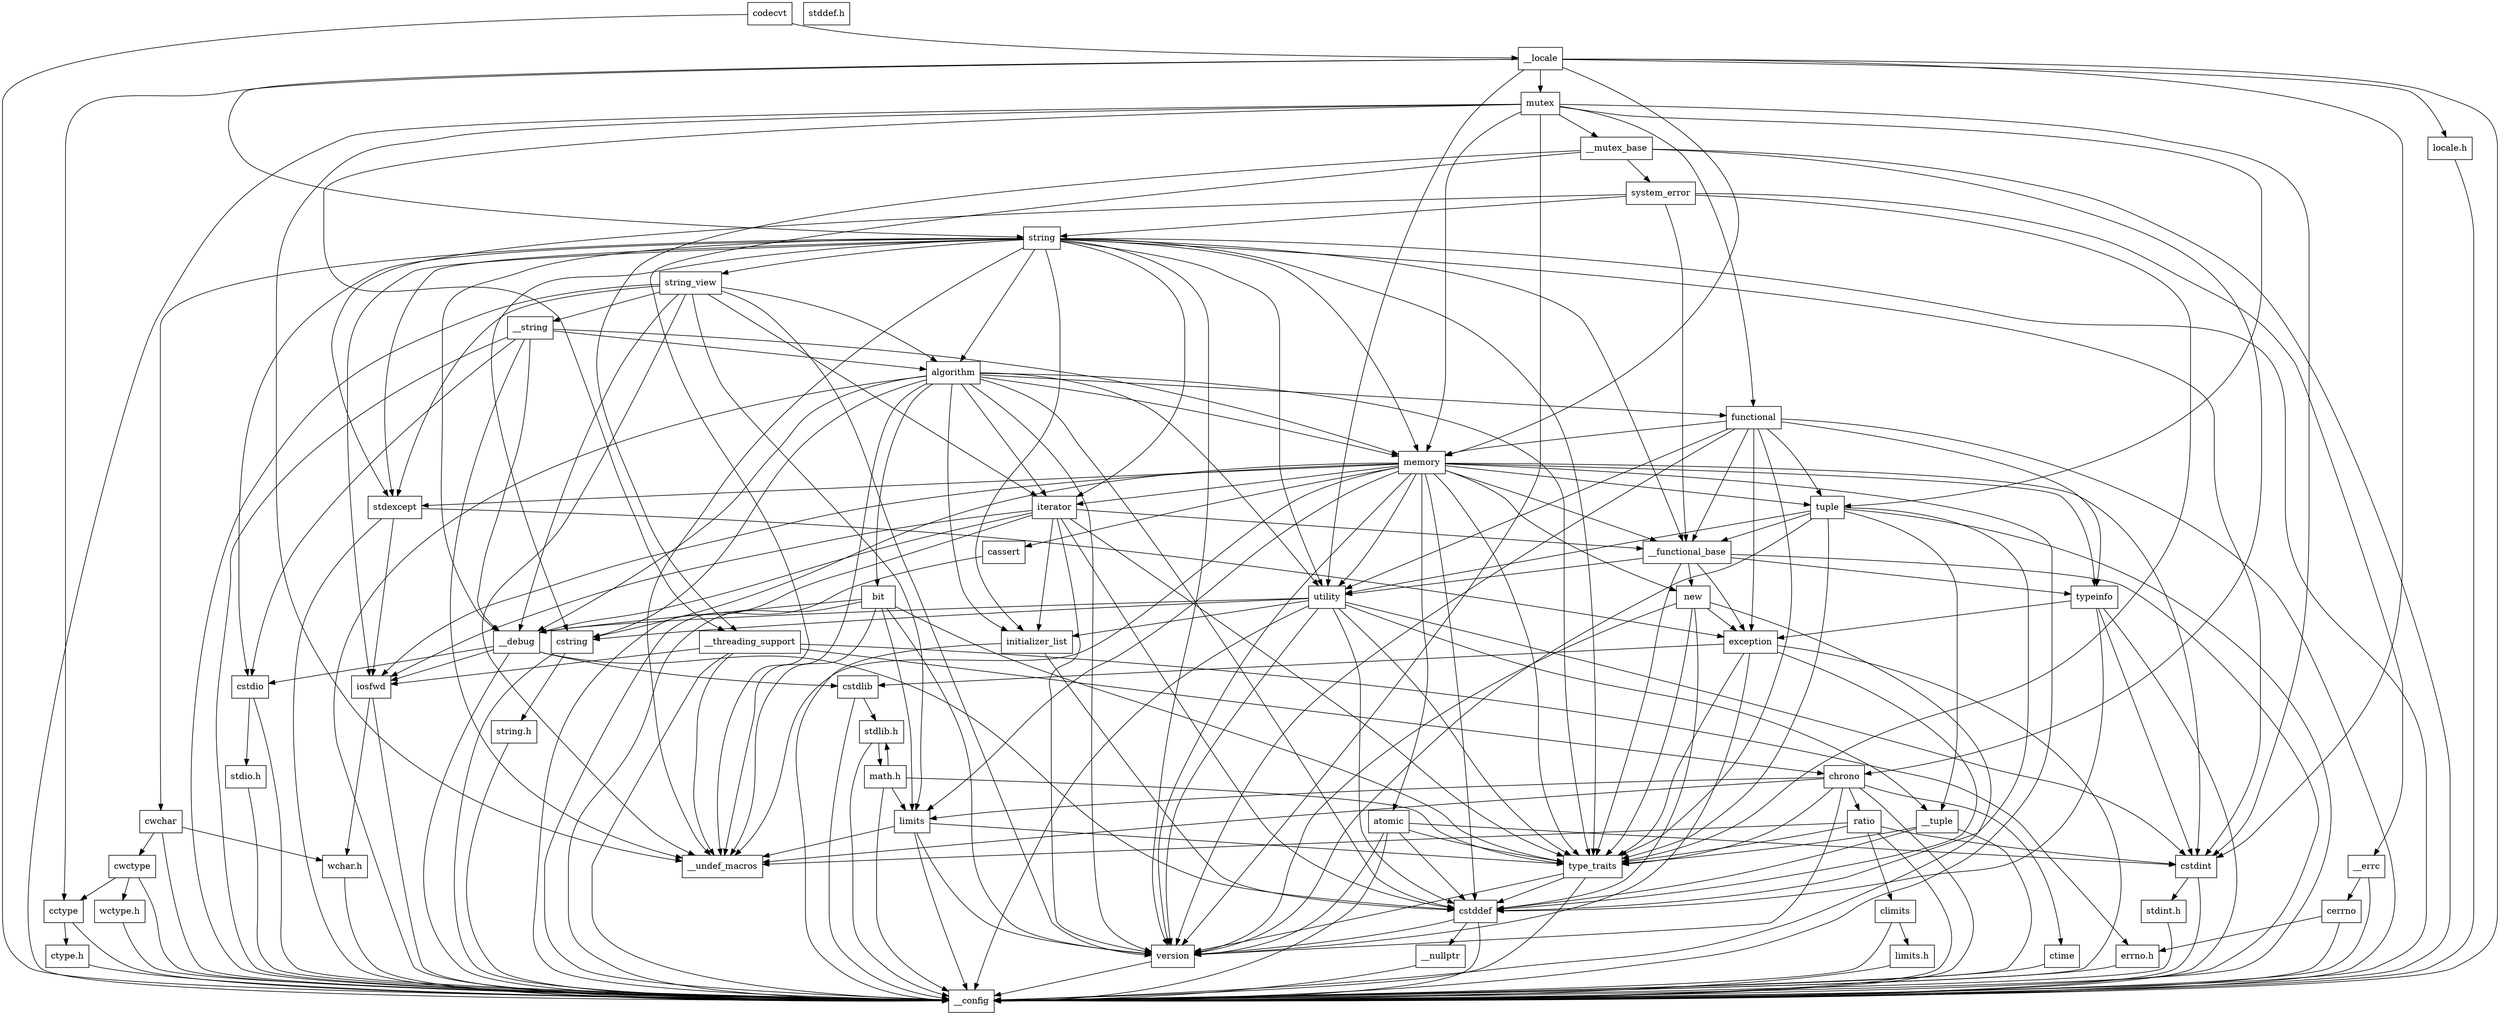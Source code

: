 digraph "dependencies" {
  header_1 [ shape="box", label="codecvt"];
  header_2 [ shape="box", label="__config"];
  header_11 [ shape="box", label="__locale"];
  header_12 [ shape="box", label="string"];
  header_13 [ shape="box", label="string_view"];
  header_14 [ shape="box", label="__string"];
  header_15 [ shape="box", label="algorithm"];
  header_16 [ shape="box", label="initializer_list"];
  header_17 [ shape="box", label="cstddef"];
  header_18 [ shape="box", label="version"];
  header_21 [ shape="box", label="__nullptr"];
  header_22 [ shape="box", label="type_traits"];
  header_23 [ shape="box", label="cstring"];
  header_24 [ shape="box", label="string.h"];
  header_27 [ shape="box", label="stddef.h"];
  header_31 [ shape="box", label="utility"];
  header_32 [ shape="box", label="__tuple"];
  header_33 [ shape="box", label="cstdint"];
  header_34 [ shape="box", label="stdint.h"];
  header_42 [ shape="box", label="__debug"];
  header_43 [ shape="box", label="iosfwd"];
  header_44 [ shape="box", label="wchar.h"];
  header_54 [ shape="box", label="cstdlib"];
  header_55 [ shape="box", label="stdlib.h"];
  header_80 [ shape="box", label="math.h"];
  header_92 [ shape="box", label="limits"];
  header_93 [ shape="box", label="__undef_macros"];
  header_94 [ shape="box", label="cstdio"];
  header_95 [ shape="box", label="stdio.h"];
  header_104 [ shape="box", label="memory"];
  header_105 [ shape="box", label="typeinfo"];
  header_106 [ shape="box", label="exception"];
  header_107 [ shape="box", label="new"];
  header_108 [ shape="box", label="iterator"];
  header_109 [ shape="box", label="__functional_base"];
  header_110 [ shape="box", label="tuple"];
  header_111 [ shape="box", label="stdexcept"];
  header_112 [ shape="box", label="cassert"];
  header_114 [ shape="box", label="atomic"];
  header_115 [ shape="box", label="functional"];
  header_116 [ shape="box", label="bit"];
  header_117 [ shape="box", label="cwchar"];
  header_118 [ shape="box", label="cwctype"];
  header_119 [ shape="box", label="cctype"];
  header_120 [ shape="box", label="ctype.h"];
  header_122 [ shape="box", label="wctype.h"];
  header_125 [ shape="box", label="mutex"];
  header_126 [ shape="box", label="__mutex_base"];
  header_127 [ shape="box", label="chrono"];
  header_128 [ shape="box", label="ctime"];
  header_134 [ shape="box", label="ratio"];
  header_135 [ shape="box", label="climits"];
  header_136 [ shape="box", label="limits.h"];
  header_145 [ shape="box", label="system_error"];
  header_146 [ shape="box", label="__errc"];
  header_147 [ shape="box", label="cerrno"];
  header_148 [ shape="box", label="errno.h"];
  header_156 [ shape="box", label="__threading_support"];
  header_162 [ shape="box", label="locale.h"];
  header_109 -> header_2;
  header_109 -> header_22;
  header_109 -> header_105;
  header_109 -> header_106;
  header_109 -> header_107;
  header_109 -> header_31;
  header_145 -> header_146;
  header_145 -> header_22;
  header_145 -> header_111;
  header_145 -> header_109;
  header_145 -> header_12;
  header_14 -> header_2;
  header_14 -> header_15;
  header_14 -> header_94;
  header_14 -> header_104;
  header_14 -> header_42;
  header_14 -> header_93;
  header_22 -> header_2;
  header_22 -> header_17;
  header_22 -> header_18;
  header_128 -> header_2;
  header_92 -> header_2;
  header_92 -> header_22;
  header_92 -> header_93;
  header_92 -> header_18;
  header_1 -> header_2;
  header_1 -> header_11;
  header_31 -> header_2;
  header_31 -> header_32;
  header_31 -> header_22;
  header_31 -> header_16;
  header_31 -> header_17;
  header_31 -> header_23;
  header_31 -> header_33;
  header_31 -> header_18;
  header_31 -> header_42;
  header_125 -> header_2;
  header_125 -> header_126;
  header_125 -> header_33;
  header_125 -> header_115;
  header_125 -> header_104;
  header_125 -> header_110;
  header_125 -> header_18;
  header_125 -> header_156;
  header_125 -> header_93;
  header_12 -> header_2;
  header_12 -> header_13;
  header_12 -> header_43;
  header_12 -> header_23;
  header_12 -> header_94;
  header_12 -> header_117;
  header_12 -> header_15;
  header_12 -> header_108;
  header_12 -> header_31;
  header_12 -> header_104;
  header_12 -> header_111;
  header_12 -> header_22;
  header_12 -> header_16;
  header_12 -> header_109;
  header_12 -> header_18;
  header_12 -> header_33;
  header_12 -> header_42;
  header_12 -> header_93;
  header_21 -> header_2;
  header_134 -> header_2;
  header_134 -> header_33;
  header_134 -> header_135;
  header_134 -> header_22;
  header_134 -> header_93;
  header_23 -> header_2;
  header_23 -> header_24;
  header_13 -> header_2;
  header_13 -> header_14;
  header_13 -> header_15;
  header_13 -> header_108;
  header_13 -> header_92;
  header_13 -> header_111;
  header_13 -> header_18;
  header_13 -> header_42;
  header_13 -> header_93;
  header_34 -> header_2;
  header_110 -> header_2;
  header_110 -> header_32;
  header_110 -> header_17;
  header_110 -> header_22;
  header_110 -> header_109;
  header_110 -> header_31;
  header_110 -> header_18;
  header_112 -> header_2;
  header_15 -> header_2;
  header_15 -> header_16;
  header_15 -> header_22;
  header_15 -> header_23;
  header_15 -> header_31;
  header_15 -> header_104;
  header_15 -> header_115;
  header_15 -> header_108;
  header_15 -> header_17;
  header_15 -> header_116;
  header_15 -> header_18;
  header_15 -> header_42;
  header_15 -> header_93;
  header_33 -> header_2;
  header_33 -> header_34;
  header_24 -> header_2;
  header_106 -> header_2;
  header_106 -> header_17;
  header_106 -> header_54;
  header_106 -> header_22;
  header_106 -> header_18;
  header_117 -> header_2;
  header_117 -> header_118;
  header_117 -> header_44;
  header_126 -> header_2;
  header_126 -> header_127;
  header_126 -> header_145;
  header_126 -> header_156;
  header_126 -> header_93;
  header_114 -> header_2;
  header_114 -> header_17;
  header_114 -> header_33;
  header_114 -> header_22;
  header_114 -> header_18;
  header_44 -> header_2;
  header_118 -> header_2;
  header_118 -> header_119;
  header_118 -> header_122;
  header_146 -> header_2;
  header_146 -> header_147;
  header_55 -> header_2;
  header_55 -> header_80;
  header_42 -> header_2;
  header_42 -> header_43;
  header_42 -> header_54;
  header_42 -> header_94;
  header_42 -> header_17;
  header_105 -> header_2;
  header_105 -> header_106;
  header_105 -> header_17;
  header_105 -> header_33;
  header_43 -> header_2;
  header_43 -> header_44;
  header_104 -> header_2;
  header_104 -> header_22;
  header_104 -> header_105;
  header_104 -> header_17;
  header_104 -> header_33;
  header_104 -> header_107;
  header_104 -> header_31;
  header_104 -> header_92;
  header_104 -> header_108;
  header_104 -> header_109;
  header_104 -> header_43;
  header_104 -> header_110;
  header_104 -> header_111;
  header_104 -> header_23;
  header_104 -> header_112;
  header_104 -> header_114;
  header_104 -> header_18;
  header_104 -> header_93;
  header_127 -> header_2;
  header_127 -> header_128;
  header_127 -> header_22;
  header_127 -> header_134;
  header_127 -> header_92;
  header_127 -> header_18;
  header_127 -> header_93;
  header_115 -> header_2;
  header_115 -> header_22;
  header_115 -> header_105;
  header_115 -> header_106;
  header_115 -> header_104;
  header_115 -> header_110;
  header_115 -> header_31;
  header_115 -> header_18;
  header_115 -> header_109;
  header_156 -> header_2;
  header_156 -> header_127;
  header_156 -> header_43;
  header_156 -> header_148;
  header_156 -> header_93;
  header_17 -> header_2;
  header_17 -> header_18;
  header_17 -> header_21;
  header_32 -> header_2;
  header_32 -> header_17;
  header_32 -> header_22;
  header_94 -> header_2;
  header_94 -> header_95;
  header_18 -> header_2;
  header_111 -> header_2;
  header_111 -> header_106;
  header_111 -> header_43;
  header_120 -> header_2;
  header_95 -> header_2;
  header_116 -> header_2;
  header_116 -> header_92;
  header_116 -> header_22;
  header_116 -> header_18;
  header_116 -> header_42;
  header_116 -> header_93;
  header_147 -> header_2;
  header_147 -> header_148;
  header_54 -> header_2;
  header_54 -> header_55;
  header_119 -> header_2;
  header_119 -> header_120;
  header_122 -> header_2;
  header_162 -> header_2;
  header_108 -> header_2;
  header_108 -> header_43;
  header_108 -> header_109;
  header_108 -> header_22;
  header_108 -> header_17;
  header_108 -> header_16;
  header_108 -> header_18;
  header_108 -> header_42;
  header_135 -> header_2;
  header_135 -> header_136;
  header_136 -> header_2;
  header_11 -> header_2;
  header_11 -> header_12;
  header_11 -> header_104;
  header_11 -> header_31;
  header_11 -> header_125;
  header_11 -> header_33;
  header_11 -> header_119;
  header_11 -> header_162;
  header_107 -> header_2;
  header_107 -> header_106;
  header_107 -> header_22;
  header_107 -> header_17;
  header_107 -> header_18;
  header_80 -> header_2;
  header_80 -> header_55;
  header_80 -> header_22;
  header_80 -> header_92;
  header_16 -> header_2;
  header_16 -> header_17;
  header_148 -> header_2;
}